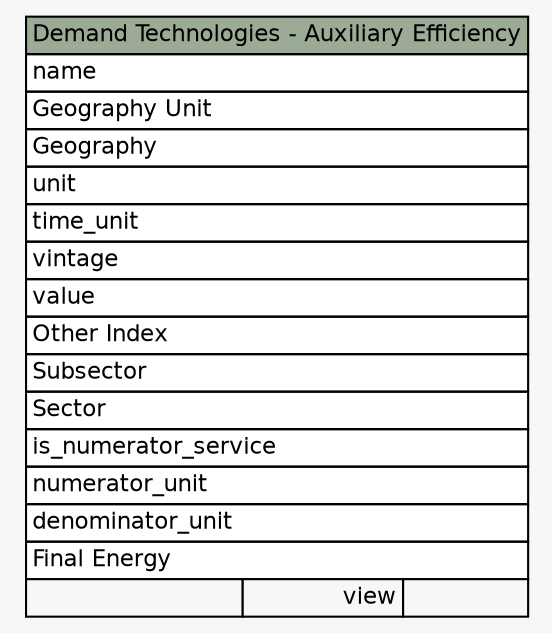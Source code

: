 // dot 2.38.0 on Windows 10 10.0
// SchemaSpy rev 590
digraph "Demand Technologies - Auxiliary Efficiency" {
  graph [
    rankdir="RL"
    bgcolor="#f7f7f7"
    nodesep="0.18"
    ranksep="0.46"
    fontname="Helvetica"
    fontsize="11"
  ];
  node [
    fontname="Helvetica"
    fontsize="11"
    shape="plaintext"
  ];
  edge [
    arrowsize="0.8"
  ];
  "Demand Technologies - Auxiliary Efficiency" [
    label=<
    <TABLE BORDER="0" CELLBORDER="1" CELLSPACING="0" BGCOLOR="#ffffff">
      <TR><TD COLSPAN="3" BGCOLOR="#9bab96" ALIGN="CENTER">Demand Technologies - Auxiliary Efficiency</TD></TR>
      <TR><TD PORT="name" COLSPAN="3" ALIGN="LEFT">name</TD></TR>
      <TR><TD PORT="Geography Unit" COLSPAN="3" ALIGN="LEFT">Geography Unit</TD></TR>
      <TR><TD PORT="Geography" COLSPAN="3" ALIGN="LEFT">Geography</TD></TR>
      <TR><TD PORT="unit" COLSPAN="3" ALIGN="LEFT">unit</TD></TR>
      <TR><TD PORT="time_unit" COLSPAN="3" ALIGN="LEFT">time_unit</TD></TR>
      <TR><TD PORT="vintage" COLSPAN="3" ALIGN="LEFT">vintage</TD></TR>
      <TR><TD PORT="value" COLSPAN="3" ALIGN="LEFT">value</TD></TR>
      <TR><TD PORT="Other Index" COLSPAN="3" ALIGN="LEFT">Other Index</TD></TR>
      <TR><TD PORT="Subsector" COLSPAN="3" ALIGN="LEFT">Subsector</TD></TR>
      <TR><TD PORT="Sector" COLSPAN="3" ALIGN="LEFT">Sector</TD></TR>
      <TR><TD PORT="is_numerator_service" COLSPAN="3" ALIGN="LEFT">is_numerator_service</TD></TR>
      <TR><TD PORT="numerator_unit" COLSPAN="3" ALIGN="LEFT">numerator_unit</TD></TR>
      <TR><TD PORT="denominator_unit" COLSPAN="3" ALIGN="LEFT">denominator_unit</TD></TR>
      <TR><TD PORT="Final Energy" COLSPAN="3" ALIGN="LEFT">Final Energy</TD></TR>
      <TR><TD ALIGN="LEFT" BGCOLOR="#f7f7f7">  </TD><TD ALIGN="RIGHT" BGCOLOR="#f7f7f7">view</TD><TD ALIGN="RIGHT" BGCOLOR="#f7f7f7">  </TD></TR>
    </TABLE>>
    URL="tables/Demand Technologies - Auxiliary Efficiency.html"
    tooltip="Demand Technologies - Auxiliary Efficiency"
  ];
}
